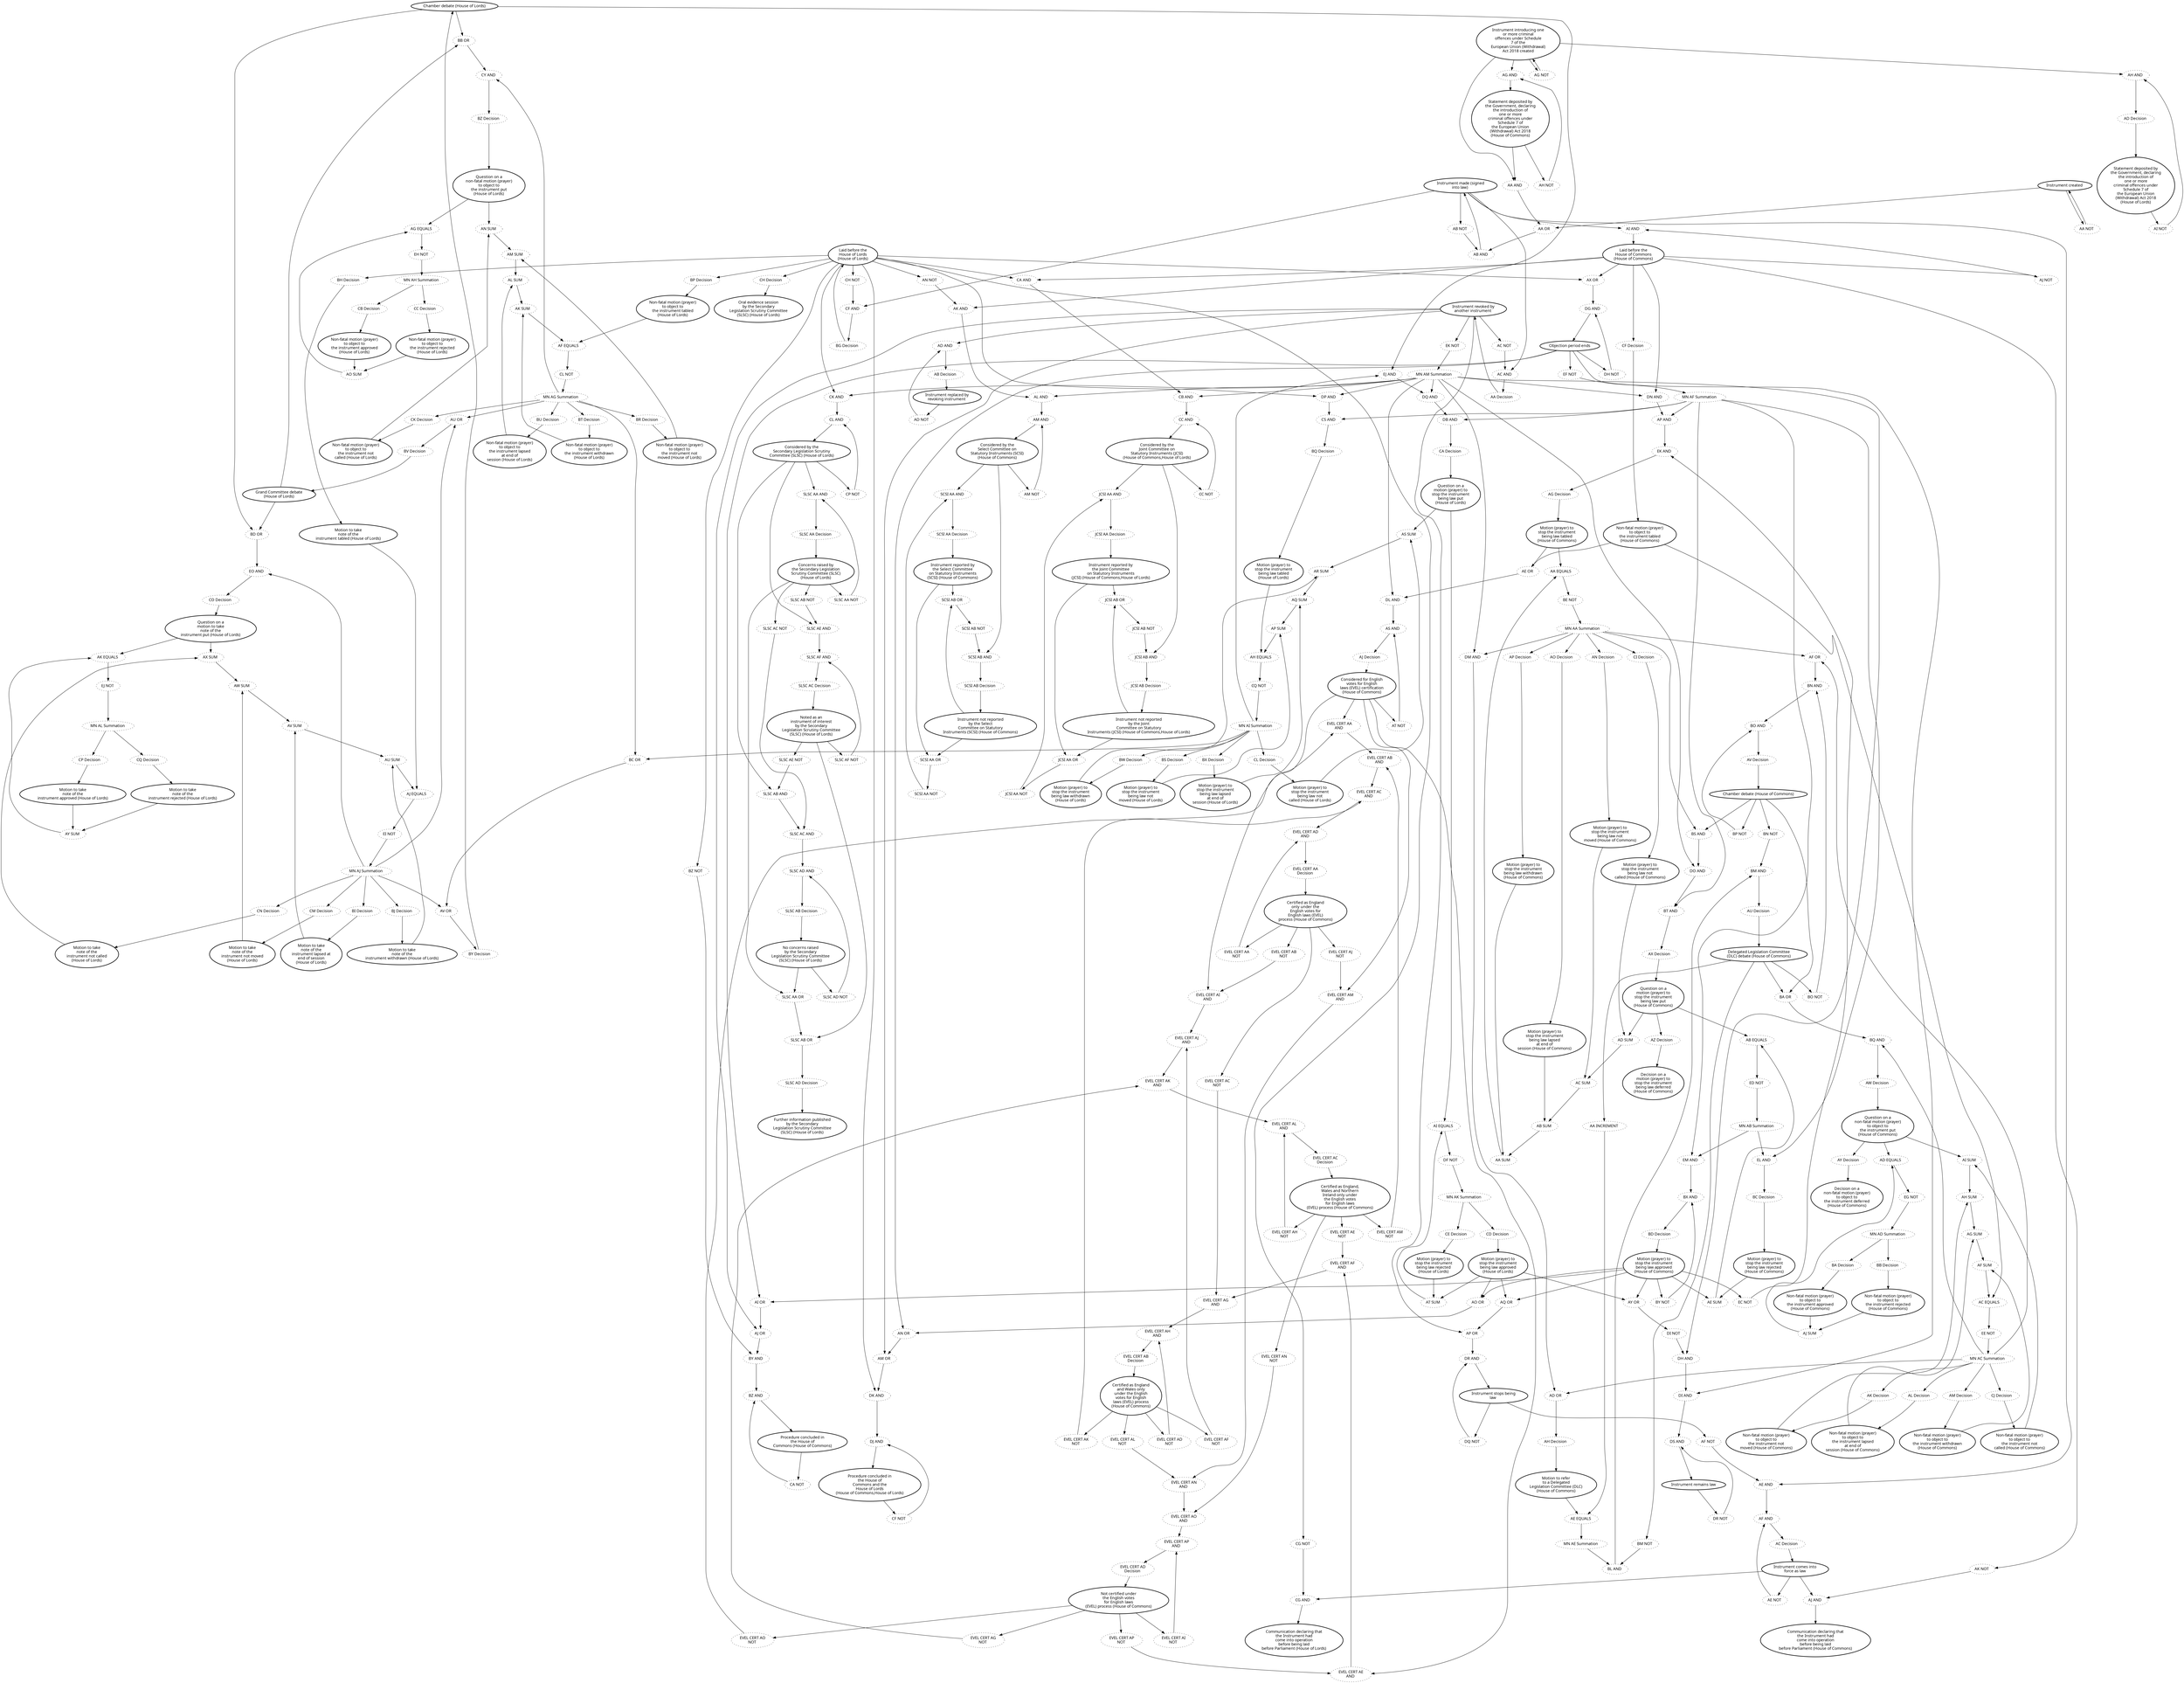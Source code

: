 digraph{graph[fontname="calibri"];node[fontname="calibri"];edge[fontname="calibri"];edge [style=solid, color=black];"2"->"590"[label=""];edge[style=solid, color=black];edge [style=solid, color=black];"2"->"677"[label=""];edge[style=solid, color=black];edge [style=solid, color=black];"2"->"679"[label=""];edge[style=solid, color=black];edge [style=solid, color=black];"4"->"427"[label=""];edge[style=solid, color=black];edge [style=solid, color=black];"4"->"366"[label=""];edge[style=solid, color=black];edge [style=solid, color=black];"4"->"311"[label=""];edge[style=solid, color=black];edge [style=solid, color=black];"4"->"308"[label=""];edge[style=solid, color=black];edge [style=solid, color=black];"4"->"314"[label=""];edge[style=solid, color=black];edge [style=solid, color=black];"4"->"544"[label=""];edge[style=solid, color=black];edge [style=solid, color=black];"4"->"569"[label=""];edge[style=solid, color=black];edge [style=solid, color=black];"5"->"1049"[label=""];edge[style=solid, color=black];edge [style=solid, color=black];"6"->"295"[label=""];edge[style=solid, color=black];edge [style=solid, color=black];"6"->"1044"[label=""];edge[style=solid, color=black];edge [style=solid, color=black];"7"->"1027"[label=""];edge[style=solid, color=black];edge [style=solid, color=black];"8"->"456"[label=""];edge[style=solid, color=black];edge [style=solid, color=black];"8"->"618"[label=""];edge[style=solid, color=black];edge [style=solid, color=black];"8"->"619"[label=""];edge[style=solid, color=black];edge [style=solid, color=black];"9"->"289"[label=""];edge[style=solid, color=black];edge [style=solid, color=black];"9"->"372"[label=""];edge[style=solid, color=black];edge [style=solid, color=black];"9"->"310"[label=""];edge[style=solid, color=black];edge [style=solid, color=black];"10"->"319"[label=""];edge[style=solid, color=black];edge [style=solid, color=black];"10"->"610"[label=""];edge[style=solid, color=black];edge [style=solid, color=black];"10"->"611"[label=""];edge[style=solid, color=black];edge [style=solid, color=black];"12"->"427"[label=""];edge[style=solid, color=black];edge [style=solid, color=black];"12"->"366"[label=""];edge[style=solid, color=black];edge [style=solid, color=black];"12"->"402"[label=""];edge[style=solid, color=black];edge [style=solid, color=black];"12"->"325"[label=""];edge[style=solid, color=black];edge [style=solid, color=black];"12"->"453"[label=""];edge[style=solid, color=black];edge [style=solid, color=black];"12"->"980"[label=""];edge[style=solid, color=black];edge [style=solid, color=black];"12"->"460"[label=""];edge[style=solid, color=black];edge [style=solid, color=black];"12"->"461"[label=""];edge[style=solid, color=black];edge [style=solid, color=black];"12"->"514"[label=""];edge[style=solid, color=black];edge [style=solid, color=black];"12"->"522"[label=""];edge[style=solid, color=black];edge [style=solid, color=black];"12"->"376"[label=""];edge[style=solid, color=black];edge [style=solid, color=black];"12"->"571"[label=""];edge[style=solid, color=black];edge [style=solid, color=black];"13"->"428"[label=""];edge[style=solid, color=black];edge [style=solid, color=black];"13"->"420"[label=""];edge[style=solid, color=black];edge [style=solid, color=black];"13"->"418"[label=""];edge[style=solid, color=black];edge [style=solid, color=black];"13"->"1032"[label=""];edge[style=solid, color=black];edge [style=solid, color=black];"14"->"285"[label=""];edge[style=solid, color=black];edge [style=solid, color=black];"14"->"542"[label=""];edge[style=solid, color=black];edge [style=solid, color=black];"15"->"283"[label=""];edge[style=solid, color=black];edge [style=solid, color=black];"15"->"371"[label=""];edge[style=solid, color=black];edge [style=solid, color=black];"15"->"307"[label=""];edge[style=solid, color=black];edge [style=solid, color=black];"15"->"288"[label=""];edge[style=solid, color=black];edge [style=solid, color=black];"15"->"539"[label=""];edge[style=solid, color=black];edge [style=solid, color=black];"16"->"1032"[label=""];edge[style=solid, color=black];edge [style=solid, color=black];"19"->"469"[label=""];edge[style=solid, color=black];edge [style=solid, color=black];"19"->"592"[label=""];edge[style=solid, color=black];edge [style=solid, color=black];"19"->"593"[label=""];edge[style=solid, color=black];edge [style=solid, color=black];"19"->"596"[label=""];edge[style=solid, color=black];edge [style=solid, color=black];"20"->"1027"[label=""];edge[style=solid, color=black];edge [style=solid, color=black];"21"->"590"[label=""];edge[style=solid, color=black];edge [style=solid, color=black];"21"->"679"[label=""];edge[style=solid, color=black];edge [style=solid, color=black];"22"->"506"[label=""];edge[style=solid, color=black];edge [style=solid, color=black];"22"->"1016"[label=""];edge[style=solid, color=black];edge [style=solid, color=black];"22"->"1045"[label=""];edge[style=solid, color=black];edge [style=solid, color=black];"23"->"443"[label=""];edge[style=solid, color=black];edge [style=solid, color=black];"23"->"441"[label=""];edge[style=solid, color=black];edge [style=solid, color=black];"23"->"588"[label=""];edge[style=solid, color=black];edge [style=solid, color=black];"23"->"358"[label=""];edge[style=solid, color=black];edge [style=solid, color=black];"24"->"1048"[label=""];edge[style=solid, color=black];edge [style=solid, color=black];"34"->"409"[label=""];edge[style=solid, color=black];edge [style=solid, color=black];"34"->"626"[label=""];edge[style=solid, color=black];edge [style=solid, color=black];"34"->"630"[label=""];edge[style=solid, color=black];edge [style=solid, color=black];"34"->"634"[label=""];edge[style=solid, color=black];edge [style=solid, color=black];"34"->"638"[label=""];edge[style=solid, color=black];edge [style=solid, color=black];"35"->"428"[label=""];edge[style=solid, color=black];edge [style=solid, color=black];"35"->"420"[label=""];edge[style=solid, color=black];edge [style=solid, color=black];"35"->"418"[label=""];edge[style=solid, color=black];edge [style=solid, color=black];"35"->"452"[label=""];edge[style=solid, color=black];edge [style=solid, color=black];"35"->"312"[label=""];edge[style=solid, color=black];edge [style=solid, color=black];"35"->"1087"[label=""];edge[style=solid, color=black];edge [style=solid, color=black];"35"->"1017"[label=""];edge[style=solid, color=black];edge [style=solid, color=black];"37"->"1017"[label=""];edge[style=solid, color=black];edge [style=solid, color=black];"38"->"440"[label=""];edge[style=solid, color=black];edge [style=solid, color=black];"38"->"442"[label=""];edge[style=solid, color=black];edge [style=solid, color=black];"38"->"588"[label=""];edge[style=solid, color=black];edge [style=solid, color=black];"38"->"1011"[label=""];edge[style=solid, color=black];edge [style=solid, color=black];"41"->"1023"[label=""];edge[style=solid, color=black];edge [style=solid, color=black];"44"->"292"[label=""];edge[style=solid, color=black];edge [style=solid, color=black];"44"->"557"[label=""];edge[style=solid, color=black];edge [style=solid, color=black];"47"->"1051"[label=""];edge[style=solid, color=black];edge [style=solid, color=black];"48"->"1026"[label=""];edge[style=solid, color=black];edge [style=solid, color=black];"48"->"1050"[label=""];edge[style=solid, color=black];edge [style=solid, color=black];"52"->"1031"[label=""];edge[style=solid, color=black];edge [style=solid, color=black];"52"->"1052"[label=""];edge[style=solid, color=black];edge [style=solid, color=black];"57"->"295"[label=""];edge[style=solid, color=black];edge [style=solid, color=black];"57"->"1046"[label=""];edge[style=solid, color=black];edge [style=solid, color=black];"64"->"486"[label=""];edge[style=solid, color=black];edge [style=solid, color=black];"64"->"400"[label=""];edge[style=solid, color=black];edge [style=solid, color=black];"64"->"312"[label=""];edge[style=solid, color=black];edge [style=solid, color=black];"64"->"417"[label=""];edge[style=solid, color=black];edge [style=solid, color=black];"64"->"1095"[label=""];edge[style=solid, color=black];edge [style=solid, color=black];"68"->"642"[label=""];edge[style=solid, color=black];edge [style=solid, color=black];"68"->"643"[label=""];edge[style=solid, color=black];edge [style=solid, color=black];"68"->"644"[label=""];edge[style=solid, color=black];edge [style=solid, color=black];"68"->"651"[label=""];edge[style=solid, color=black];edge [style=solid, color=black];"69"->"613"[label=""];edge[style=solid, color=black];edge [style=solid, color=black];"69"->"612"[label=""];edge[style=solid, color=black];edge [style=solid, color=black];"70"->"612"[label=""];edge[style=solid, color=black];edge [style=solid, color=black];"70"->"613"[label=""];edge[style=solid, color=black];edge [style=solid, color=black];"72"->"603"[label=""];edge[style=solid, color=black];edge [style=solid, color=black];"72"->"598"[label=""];edge[style=solid, color=black];edge [style=solid, color=black];"74"->"645"[label=""];edge[style=solid, color=black];edge [style=solid, color=black];"74"->"647"[label=""];edge[style=solid, color=black];edge [style=solid, color=black];"74"->"652"[label=""];edge[style=solid, color=black];edge [style=solid, color=black];"74"->"653"[label=""];edge[style=solid, color=black];edge [style=solid, color=black];"75"->"646"[label=""];edge[style=solid, color=black];edge [style=solid, color=black];"75"->"649"[label=""];edge[style=solid, color=black];edge [style=solid, color=black];"75"->"654"[label=""];edge[style=solid, color=black];edge [style=solid, color=black];"75"->"655"[label=""];edge[style=solid, color=black];edge [style=solid, color=black];"76"->"1013"[label=""];edge[style=solid, color=black];edge [style=solid, color=black];"77"->"505"[label=""];edge[style=solid, color=black];edge [style=solid, color=black];"77"->"1021"[label=""];edge[style=solid, color=black];edge [style=solid, color=black];"77"->"1047"[label=""];edge[style=solid, color=black];edge [style=solid, color=black];"79"->"620"[label=""];edge[style=solid, color=black];edge [style=solid, color=black];"79"->"621"[label=""];edge[style=solid, color=black];edge [style=solid, color=black];"82"->"1030"[label=""];edge[style=solid, color=black];edge [style=solid, color=black];"83"->"1018"[label=""];edge[style=solid, color=black];edge [style=solid, color=black];"84"->"600"[label=""];edge[style=solid, color=black];edge [style=solid, color=black];"84"->"601"[label=""];edge[style=solid, color=black];edge [style=solid, color=black];"84"->"602"[label=""];edge[style=solid, color=black];edge [style=solid, color=black];"84"->"598"[label=""];edge[style=solid, color=black];edge [style=solid, color=black];"86"->"558"[label=""];edge[style=solid, color=black];edge [style=solid, color=black];"90"->"1022"[label=""];edge[style=solid, color=black];edge [style=solid, color=black];"92"->"621"[label=""];edge[style=solid, color=black];edge [style=solid, color=black];"92"->"620"[label=""];edge[style=solid, color=black];edge [style=solid, color=black];"94"->"648"[label=""];edge[style=solid, color=black];edge [style=solid, color=black];"94"->"650"[label=""];edge[style=solid, color=black];edge [style=solid, color=black];"94"->"656"[label=""];edge[style=solid, color=black];edge [style=solid, color=black];"94"->"661"[label=""];edge[style=solid, color=black];edge [style=solid, color=black];"95"->"1022"[label=""];edge[style=solid, color=black];edge [style=solid, color=black];"110"->"454"[label=""];edge[style=solid, color=black];edge [style=solid, color=black];"111"->"459"[label=""];edge[style=solid, color=black];edge [style=solid, color=black];"143"->"604"[label=""];edge[style=solid, color=black];edge [style=solid, color=black];"143"->"605"[label=""];edge[style=solid, color=black];edge [style=solid, color=black];"143"->"599"[label=""];edge[style=solid, color=black];edge [style=solid, color=black];"183"->"1020"[label=""];edge[style=solid, color=black];edge [style=solid, color=black];"185"->"1025"[label=""];edge[style=solid, color=black];edge [style=solid, color=black];"186"->"1015"[label=""];edge[style=solid, color=black];edge [style=solid, color=black];"187"->"1028"[label=""];edge[style=solid, color=black];edge [style=solid, color=black];"194"->"1053"[label=""];edge[style=solid, color=black];edge [style=solid, color=black];"195"->"1033"[label=""];edge[style=solid, color=black];edge [style=solid, color=black];"204"->"1019"[label=""];edge[style=solid, color=black];edge [style=solid, color=black];"207"->"1034"[label=""];edge[style=solid, color=black];edge [style=solid, color=black];"208"->"1024"[label=""];edge[style=solid, color=black];edge [style=solid, color=black];"211"->"1014"[label=""];edge[style=solid, color=black];edge [style=solid, color=black];"212"->"1029"[label=""];edge[style=solid, color=black];edge [style=solid, color=black];"230"->"282"[label=""];edge[style=solid, color=black];edge [style=solid, color=black];"230"->"287"[label=""];edge[style=solid, color=black];edge [style=solid, color=black];"230"->"313"[label=""];edge[style=solid, color=black];edge [style=solid, color=black];"230"->"419"[label=""];edge[style=solid, color=black];edge [style=solid, color=black];"230"->"322"[label=""];edge[style=solid, color=black];edge [style=solid, color=black];"230"->"1169"[label=""];edge[style=solid, color=black];edge [style=solid, color=black];"231"->"284"[label=""];edge[style=solid, color=black];edge [style=solid, color=black];"233"->"297"[label=""];edge[style=solid, color=black];edge [style=solid, color=black];"233"->"300"[label=""];edge[style=solid, color=black];edge [style=solid, color=black];"233"->"305"[label=""];edge[style=solid, color=black];edge [style=solid, color=black];"233"->"538"[label=""];edge[style=solid, color=black];edge [style=solid, color=black];"234"->"301"[label=""];edge[style=solid, color=black];edge [style=solid, color=black];"234"->"538"[label=""];edge[style=solid, color=black];edge [style=solid, color=black];"235"->"306"[label=""];edge[style=solid, color=black];edge [style=solid, color=black];"281"->"230"[label=""];edge[style=solid, color=black];edge [style=solid, color=black];"282"->"283"[label=""];edge[style=solid, color=black];edge [style=solid, color=black];"283"->"281"[label=""];edge[style=solid, color=black];edge [style=solid, color=black];"284"->"287"[label=""];edge[style=solid, color=black];edge [style=solid, color=black];"285"->"540"[label=""];edge[style=solid, color=black];edge [style=solid, color=black];"287"->"293"[label=""];edge[style=solid, color=black];edge [style=solid, color=black];"288"->"296"[label=""];edge[style=solid, color=black];edge [style=solid, color=black];"289"->"296"[label=""];edge[style=solid, color=black];edge [style=solid, color=black];"291"->"324"[label=""];edge[style=solid, color=black];edge [style=solid, color=black];"292"->"288"[label=""];edge[style=solid, color=black];edge [style=solid, color=black];"293"->"231"[label=""];edge[style=solid, color=black];edge [style=solid, color=black];"294"->"9"[label=""];edge[style=solid, color=black];edge [style=solid, color=black];"295"->"543"[label=""];edge[style=solid, color=black];edge [style=solid, color=black];"296"->"294"[label=""];edge[style=solid, color=black];edge [style=solid, color=black];"297"->"233"[label=""];edge[style=solid, color=black];edge [style=solid, color=black];"298"->"235"[label=""];edge[style=solid, color=black];edge [style=solid, color=black];"299"->"1085"[label=""];edge[style=solid, color=black];edge [style=solid, color=black];"300"->"234"[label=""];edge[style=solid, color=black];edge [style=solid, color=black];"301"->"300"[label=""];edge[style=solid, color=black];edge [style=solid, color=black];"302"->"353"[label=""];edge[style=solid, color=black];edge [style=solid, color=black];"305"->"298"[label=""];edge[style=solid, color=black];edge [style=solid, color=black];"306"->"305"[label=""];edge[style=solid, color=black];edge [style=solid, color=black];"307"->"4"[label=""];edge[style=solid, color=black];edge [style=solid, color=black];"308"->"307"[label=""];edge[style=solid, color=black];edge [style=solid, color=black];"310"->"200"[label=""];edge[style=solid, color=black];edge [style=solid, color=black];"311"->"310"[label=""];edge[style=solid, color=black];edge [style=solid, color=black];"312"->"313"[label=""];edge[style=solid, color=black];edge [style=solid, color=black];"313"->"364"[label=""];edge[style=solid, color=black];edge [style=solid, color=black];"314"->"315"[label=""];edge[style=solid, color=black];edge [style=solid, color=black];"315"->"323"[label=""];edge[style=solid, color=black];edge [style=solid, color=black];"319"->"323"[label=""];edge[style=solid, color=black];edge [style=solid, color=black];"321"->"6"[label=""];edge[style=solid, color=black];edge [style=solid, color=black];"322"->"402"[label=""];edge[style=solid, color=black];edge [style=solid, color=black];"323"->"10"[label=""];edge[style=solid, color=black];edge [style=solid, color=black];"324"->"24"[label=""];edge[style=solid, color=black];edge [style=solid, color=black];"325"->"314"[label=""];edge[style=solid, color=black];edge [style=solid, color=black];"331"->"490"[label=""];edge[style=solid, color=black];edge [style=solid, color=black];"351"->"352"[label=""];edge[style=solid, color=black];edge [style=solid, color=black];"352"->"501"[label=""];edge[style=solid, color=black];edge [style=solid, color=black];"353"->"354"[label=""];edge[style=solid, color=black];edge [style=solid, color=black];"354"->"502"[label=""];edge[style=solid, color=black];edge [style=solid, color=black];"356"->"503"[label=""];edge[style=solid, color=black];edge [style=solid, color=black];"358"->"570"[label=""];edge[style=solid, color=black];edge [style=solid, color=black];"359"->"504"[label=""];edge[style=solid, color=black];edge [style=solid, color=black];"363"->"510"[label=""];edge[style=solid, color=black];edge [style=solid, color=black];"364"->"365"[label=""];edge[style=solid, color=black];edge [style=solid, color=black];"365"->"110"[label=""];edge[style=solid, color=black];edge [style=solid, color=black];"366"->"367"[label=""];edge[style=solid, color=black];edge [style=solid, color=black];"367"->"368"[label=""];edge[style=solid, color=black];edge [style=solid, color=black];"368"->"8"[label=""];edge[style=solid, color=black];edge [style=solid, color=black];"371"->"513"[label=""];edge[style=solid, color=black];edge [style=solid, color=black];"372"->"201"[label=""];edge[style=solid, color=black];edge [style=solid, color=black];"376"->"377"[label=""];edge[style=solid, color=black];edge [style=solid, color=black];"377"->"19"[label=""];edge[style=solid, color=black];edge [style=solid, color=black];"384"->"523"[label=""];edge[style=solid, color=black];edge [style=solid, color=black];"390"->"532"[label=""];edge[style=solid, color=black];edge [style=solid, color=black];"393"->"533"[label=""];edge[style=solid, color=black];edge [style=solid, color=black];"398"->"64"[label=""];edge[style=solid, color=black];edge [style=solid, color=black];"399"->"400"[label=""];edge[style=solid, color=black];edge [style=solid, color=black];"400"->"574"[label=""];edge[style=solid, color=black];edge [style=solid, color=black];"401"->"111"[label=""];edge[style=solid, color=black];edge [style=solid, color=black];"402"->"401"[label=""];edge[style=solid, color=black];edge [style=solid, color=black];"409"->"331"[label=""];edge[style=solid, color=black];edge [style=solid, color=black];"417"->"322"[label=""];edge[style=solid, color=black];edge [style=solid, color=black];"418"->"417"[label=""];edge[style=solid, color=black];edge [style=solid, color=black];"419"->"573"[label=""];edge[style=solid, color=black];edge [style=solid, color=black];"420"->"419"[label=""];edge[style=solid, color=black];edge [style=solid, color=black];"424"->"528"[label=""];edge[style=solid, color=black];edge [style=solid, color=black];"425"->"531"[label=""];edge[style=solid, color=black];edge [style=solid, color=black];"427"->"398"[label=""];edge[style=solid, color=black];edge [style=solid, color=black];"428"->"487"[label=""];edge[style=solid, color=black];edge [style=solid, color=black];"432"->"1090"[label=""];edge[style=solid, color=black];edge [style=solid, color=black];"440"->"351"[label=""];edge[style=solid, color=black];edge [style=solid, color=black];"441"->"352"[label=""];edge[style=solid, color=black];edge [style=solid, color=black];"442"->"353"[label=""];edge[style=solid, color=black];edge [style=solid, color=black];"443"->"354"[label=""];edge[style=solid, color=black];edge [style=solid, color=black];"452"->"363"[label=""];edge[style=solid, color=black];edge [style=solid, color=black];"453"->"364"[label=""];edge[style=solid, color=black];edge [style=solid, color=black];"454"->"365"[label=""];edge[style=solid, color=black];edge [style=solid, color=black];"456"->"368"[label=""];edge[style=solid, color=black];edge [style=solid, color=black];"459"->"401"[label=""];edge[style=solid, color=black];edge [style=solid, color=black];"460"->"372"[label=""];edge[style=solid, color=black];edge [style=solid, color=black];"461"->"371"[label=""];edge[style=solid, color=black];edge [style=solid, color=black];"465"->"1103"[label=""];edge[style=solid, color=black];edge [style=solid, color=black];"469"->"377"[label=""];edge[style=solid, color=black];edge [style=solid, color=black];"470"->"1107"[label=""];edge[style=solid, color=black];edge [style=solid, color=black];"484"->"1110"[label=""];edge[style=solid, color=black];edge [style=solid, color=black];"486"->"398"[label=""];edge[style=solid, color=black];edge [style=solid, color=black];"487"->"399"[label=""];edge[style=solid, color=black];edge [style=dotted, color=black];"490"->"34"[label=""];edge[style=solid, color=black];edge [style=solid, color=black];"491"->"183"[label=""];edge[style=solid, color=black];edge [style=solid, color=black];"492"->"204"[label=""];edge[style=solid, color=black];edge [style=solid, color=black];"493"->"83"[label=""];edge[style=solid, color=black];edge [style=solid, color=black];"494"->"186"[label=""];edge[style=solid, color=black];edge [style=solid, color=black];"495"->"211"[label=""];edge[style=solid, color=black];edge [style=solid, color=black];"496"->"76"[label=""];edge[style=solid, color=black];edge [style=solid, color=black];"501"->"38"[label=""];edge[style=solid, color=black];edge [style=solid, color=black];"502"->"23"[label=""];edge[style=solid, color=black];edge [style=solid, color=black];"503"->"77"[label=""];edge[style=solid, color=black];edge [style=solid, color=black];"504"->"22"[label=""];edge[style=solid, color=black];edge [style=solid, color=black];"505"->"209"[label=""];edge[style=solid, color=black];edge [style=solid, color=black];"506"->"166"[label=""];edge[style=solid, color=black];edge [style=solid, color=black];"507"->"90"[label=""];edge[style=solid, color=black];edge [style=solid, color=black];"508"->"95"[label=""];edge[style=solid, color=black];edge [style=solid, color=black];"509"->"37"[label=""];edge[style=solid, color=black];edge [style=solid, color=black];"510"->"35"[label=""];edge[style=solid, color=black];edge [style=solid, color=black];"513"->"12"[label=""];edge[style=solid, color=black];edge [style=solid, color=black];"514"->"194"[label=""];edge[style=solid, color=black];edge [style=solid, color=black];"515"->"207"[label=""];edge[style=solid, color=black];edge [style=solid, color=black];"516"->"195"[label=""];edge[style=solid, color=black];edge [style=solid, color=black];"522"->"5"[label=""];edge[style=solid, color=black];edge [style=solid, color=black];"523"->"47"[label=""];edge[style=solid, color=black];edge [style=solid, color=black];"524"->"185"[label=""];edge[style=solid, color=black];edge [style=solid, color=black];"525"->"187"[label=""];edge[style=solid, color=black];edge [style=solid, color=black];"526"->"41"[label=""];edge[style=solid, color=black];edge [style=solid, color=black];"527"->"208"[label=""];edge[style=solid, color=black];edge [style=solid, color=black];"528"->"21"[label=""];edge[style=solid, color=black];edge [style=solid, color=black];"529"->"82"[label=""];edge[style=solid, color=black];edge [style=solid, color=black];"530"->"212"[label=""];edge[style=solid, color=black];edge [style=solid, color=black];"531"->"2"[label=""];edge[style=solid, color=black];edge [style=solid, color=black];"532"->"48"[label=""];edge[style=solid, color=black];edge [style=solid, color=black];"533"->"52"[label=""];edge[style=solid, color=black];edge [style=solid, color=black];"534"->"20"[label=""];edge[style=solid, color=black];edge [style=solid, color=black];"535"->"7"[label=""];edge[style=solid, color=black];edge [style=solid, color=black];"536"->"13"[label=""];edge[style=solid, color=black];edge [style=solid, color=black];"537"->"16"[label=""];edge[style=solid, color=black];edge [style=solid, color=black];"538"->"285"[label=""];edge[style=solid, color=black];edge [style=solid, color=black];"539"->"540"[label=""];edge[style=solid, color=black];edge [style=solid, color=black];"540"->"15"[label=""];edge[style=solid, color=black];edge [style=solid, color=black];"542"->"14"[label=""];edge[style=solid, color=black];edge [style=solid, color=black];"543"->"331"[label=""];edge[style=solid, color=black];edge [style=solid, color=black];"544"->"57"[label=""];edge[style=solid, color=black];edge [style=solid, color=black];"557"->"573"[label=""];edge[style=solid, color=black];edge [style=solid, color=black];"558"->"574"[label=""];edge[style=solid, color=black];edge [style=solid, color=black];"568"->"291"[label=""];edge[style=solid, color=black];edge [style=solid, color=black];"569"->"299"[label=""];edge[style=solid, color=black];edge [style=solid, color=black];"570"->"359"[label=""];edge[style=solid, color=black];edge [style=solid, color=black];"571"->"384"[label=""];edge[style=solid, color=black];edge [style=solid, color=black];"572"->"393"[label=""];edge[style=solid, color=black];edge [style=solid, color=black];"573"->"44"[label=""];edge[style=solid, color=black];edge [style=solid, color=black];"574"->"86"[label=""];edge[style=solid, color=black];edge [style=solid, color=black];"588"->"356"[label=""];edge[style=solid, color=black];edge [style=solid, color=black];"590"->"390"[label=""];edge[style=solid, color=black];edge [style=solid, color=black];"592"->"606"[label=""];edge[style=solid, color=black];edge [style=solid, color=black];"593"->"594"[label=""];edge[style=solid, color=black];edge [style=solid, color=black];"594"->"595"[label=""];edge[style=solid, color=black];edge [style=solid, color=black];"595"->"607"[label=""];edge[style=solid, color=black];edge [style=solid, color=black];"596"->"597"[label=""];edge[style=solid, color=black];edge [style=solid, color=black];"597"->"608"[label=""];edge[style=solid, color=black];edge [style=solid, color=black];"598"->"599"[label=""];edge[style=solid, color=black];edge [style=solid, color=black];"599"->"609"[label=""];edge[style=solid, color=black];edge [style=solid, color=black];"600"->"592"[label=""];edge[style=solid, color=black];edge [style=solid, color=black];"601"->"596"[label=""];edge[style=solid, color=black];edge [style=solid, color=black];"602"->"594"[label=""];edge[style=solid, color=black];edge [style=solid, color=black];"603"->"595"[label=""];edge[style=solid, color=black];edge [style=solid, color=black];"604"->"593"[label=""];edge[style=solid, color=black];edge [style=solid, color=black];"605"->"597"[label=""];edge[style=solid, color=black];edge [style=solid, color=black];"606"->"84"[label=""];edge[style=solid, color=black];edge [style=solid, color=black];"607"->"72"[label=""];edge[style=solid, color=black];edge [style=solid, color=black];"608"->"143"[label=""];edge[style=solid, color=black];edge [style=solid, color=black];"609"->"224"[label=""];edge[style=solid, color=black];edge [style=solid, color=black];"610"->"616"[label=""];edge[style=solid, color=black];edge [style=solid, color=black];"611"->"617"[label=""];edge[style=solid, color=black];edge [style=solid, color=black];"612"->"614"[label=""];edge[style=solid, color=black];edge [style=solid, color=black];"613"->"615"[label=""];edge[style=solid, color=black];edge [style=solid, color=black];"614"->"610"[label=""];edge[style=solid, color=black];edge [style=solid, color=black];"615"->"611"[label=""];edge[style=solid, color=black];edge [style=solid, color=black];"616"->"69"[label=""];edge[style=solid, color=black];edge [style=solid, color=black];"617"->"70"[label=""];edge[style=solid, color=black];edge [style=solid, color=black];"618"->"624"[label=""];edge[style=solid, color=black];edge [style=solid, color=black];"619"->"625"[label=""];edge[style=solid, color=black];edge [style=solid, color=black];"620"->"622"[label=""];edge[style=solid, color=black];edge [style=solid, color=black];"621"->"623"[label=""];edge[style=solid, color=black];edge [style=solid, color=black];"622"->"618"[label=""];edge[style=solid, color=black];edge [style=solid, color=black];"623"->"619"[label=""];edge[style=solid, color=black];edge [style=solid, color=black];"624"->"92"[label=""];edge[style=solid, color=black];edge [style=solid, color=black];"625"->"79"[label=""];edge[style=solid, color=black];edge [style=solid, color=black];"626"->"627"[label=""];edge[style=solid, color=black];edge [style=solid, color=black];"627"->"628"[label=""];edge[style=solid, color=black];edge [style=solid, color=black];"628"->"629"[label=""];edge[style=solid, color=black];edge [style=solid, color=black];"629"->"657"[label=""];edge[style=solid, color=black];edge [style=solid, color=black];"630"->"631"[label=""];edge[style=solid, color=black];edge [style=solid, color=black];"631"->"632"[label=""];edge[style=solid, color=black];edge [style=solid, color=black];"632"->"633"[label=""];edge[style=solid, color=black];edge [style=solid, color=black];"633"->"658"[label=""];edge[style=solid, color=black];edge [style=solid, color=black];"634"->"635"[label=""];edge[style=solid, color=black];edge [style=solid, color=black];"635"->"636"[label=""];edge[style=solid, color=black];edge [style=solid, color=black];"636"->"637"[label=""];edge[style=solid, color=black];edge [style=solid, color=black];"637"->"659"[label=""];edge[style=solid, color=black];edge [style=solid, color=black];"638"->"639"[label=""];edge[style=solid, color=black];edge [style=solid, color=black];"639"->"640"[label=""];edge[style=solid, color=black];edge [style=solid, color=black];"640"->"641"[label=""];edge[style=solid, color=black];edge [style=solid, color=black];"641"->"660"[label=""];edge[style=solid, color=black];edge [style=solid, color=black];"642"->"629"[label=""];edge[style=solid, color=black];edge [style=solid, color=black];"643"->"634"[label=""];edge[style=solid, color=black];edge [style=solid, color=black];"644"->"632"[label=""];edge[style=solid, color=black];edge [style=solid, color=black];"645"->"633"[label=""];edge[style=solid, color=black];edge [style=solid, color=black];"646"->"631"[label=""];edge[style=solid, color=black];edge [style=solid, color=black];"647"->"635"[label=""];edge[style=solid, color=black];edge [style=solid, color=black];"648"->"636"[label=""];edge[style=solid, color=black];edge [style=solid, color=black];"649"->"637"[label=""];edge[style=solid, color=black];edge [style=solid, color=black];"650"->"641"[label=""];edge[style=solid, color=black];edge [style=solid, color=black];"651"->"638"[label=""];edge[style=solid, color=black];edge [style=solid, color=black];"652"->"628"[label=""];edge[style=solid, color=black];edge [style=solid, color=black];"653"->"639"[label=""];edge[style=solid, color=black];edge [style=solid, color=black];"654"->"627"[label=""];edge[style=solid, color=black];edge [style=solid, color=black];"655"->"640"[label=""];edge[style=solid, color=black];edge [style=solid, color=black];"656"->"626"[label=""];edge[style=solid, color=black];edge [style=solid, color=black];"657"->"68"[label=""];edge[style=solid, color=black];edge [style=solid, color=black];"658"->"74"[label=""];edge[style=solid, color=black];edge [style=solid, color=black];"659"->"75"[label=""];edge[style=solid, color=black];edge [style=solid, color=black];"660"->"94"[label=""];edge[style=solid, color=black];edge [style=solid, color=black];"661"->"630"[label=""];edge[style=solid, color=black];edge [style=solid, color=black];"677"->"572"[label=""];edge[style=solid, color=black];edge [style=solid, color=black];"678"->"425"[label=""];edge[style=solid, color=black];edge [style=solid, color=black];"679"->"1114"[label=""];edge[style=solid, color=black];edge [style=solid, color=black];"980"->"979"[label=""];edge[style=solid, color=black];edge [style=solid, color=black];"1011"->"1048"[label=""];edge[style=solid, color=black];edge [style=solid, color=black];"1013"->"1044"[label=""];edge[style=solid, color=black];edge [style=solid, color=black];"1014"->"1013"[label=""];edge[style=solid, color=black];edge [style=solid, color=black];"1015"->"1014"[label=""];edge[style=solid, color=black];edge [style=solid, color=black];"1016"->"1015"[label=""];edge[style=solid, color=black];edge [style=solid, color=black];"1017"->"1045"[label=""];edge[style=solid, color=black];edge [style=solid, color=black];"1018"->"1046"[label=""];edge[style=solid, color=black];edge [style=solid, color=black];"1019"->"1018"[label=""];edge[style=solid, color=black];edge [style=solid, color=black];"1020"->"1019"[label=""];edge[style=solid, color=black];edge [style=solid, color=black];"1021"->"1020"[label=""];edge[style=solid, color=black];edge [style=solid, color=black];"1022"->"1047"[label=""];edge[style=solid, color=black];edge [style=solid, color=black];"1023"->"1049"[label=""];edge[style=solid, color=black];edge [style=solid, color=black];"1024"->"1023"[label=""];edge[style=solid, color=black];edge [style=solid, color=black];"1025"->"1024"[label=""];edge[style=solid, color=black];edge [style=solid, color=black];"1026"->"1025"[label=""];edge[style=solid, color=black];edge [style=solid, color=black];"1027"->"1050"[label=""];edge[style=solid, color=black];edge [style=solid, color=black];"1028"->"1051"[label=""];edge[style=solid, color=black];edge [style=solid, color=black];"1029"->"1028"[label=""];edge[style=solid, color=black];edge [style=solid, color=black];"1030"->"1029"[label=""];edge[style=solid, color=black];edge [style=solid, color=black];"1031"->"1030"[label=""];edge[style=solid, color=black];edge [style=solid, color=black];"1032"->"1052"[label=""];edge[style=solid, color=black];edge [style=solid, color=black];"1033"->"1053"[label=""];edge[style=solid, color=black];edge [style=solid, color=black];"1034"->"1033"[label=""];edge[style=solid, color=black];edge [style=solid, color=black];"1035"->"1034"[label=""];edge[style=solid, color=black];edge [style=solid, color=black];"1036"->"1035"[label=""];edge[style=solid, color=black];edge [style=solid, color=black];"1037"->"1054"[label=""];edge[style=solid, color=black];edge [style=solid, color=black];"1044"->"432"[label=""];edge[style=solid, color=black];edge [style=solid, color=black];"1045"->"1088"[label=""];edge[style=solid, color=black];edge [style=solid, color=black];"1046"->"1092"[label=""];edge[style=solid, color=black];edge [style=solid, color=black];"1047"->"1098"[label=""];edge[style=solid, color=black];edge [style=solid, color=black];"1048"->"1101"[label=""];edge[style=solid, color=black];edge [style=solid, color=black];"1049"->"465"[label=""];edge[style=solid, color=black];edge [style=solid, color=black];"1050"->"1106"[label=""];edge[style=solid, color=black];edge [style=solid, color=black];"1051"->"470"[label=""];edge[style=solid, color=black];edge [style=solid, color=black];"1052"->"484"[label=""];edge[style=solid, color=black];edge [style=solid, color=black];"1053"->"1111"[label=""];edge[style=solid, color=black];edge [style=solid, color=black];"1054"->"1117"[label=""];edge[style=solid, color=black];edge [style=solid, color=black];"1074"->"1094"[label=""];edge[style=solid, color=black];edge [style=solid, color=black];"1075"->"1104"[label=""];edge[style=solid, color=black];edge [style=solid, color=black];"1077"->"1089"[label=""];edge[style=solid, color=black];edge [style=solid, color=black];"1078"->"1108"[label=""];edge[style=solid, color=black];edge [style=solid, color=black];"1079"->"1112"[label=""];edge[style=solid, color=black];edge [style=solid, color=black];"1080"->"1113"[label=""];edge[style=solid, color=black];edge [style=solid, color=black];"1081"->"1115"[label=""];edge[style=solid, color=black];edge [style=solid, color=black];"1082"->"1118"[label=""];edge[style=solid, color=black];edge [style=solid, color=black];"1083"->"1119"[label=""];edge[style=solid, color=black];edge [style=solid, color=black];"1085"->"321"[label=""];edge[style=solid, color=black];edge [style=solid, color=black];"1087"->"1085"[label=""];edge[style=solid, color=black];edge [style=solid, color=black];"1088"->"1091"[label=""];edge[style=solid, color=black];edge [style=solid, color=black];"1089"->"1016"[label=""];edge[style=solid, color=black];edge [style=solid, color=black];"1090"->"568"[label=""];edge[style=solid, color=black];edge [style=solid, color=black];"1090"->"302"[label=""];edge[style=solid, color=black];edge [style=solid, color=black];"1090"->"496"[label=""];edge[style=solid, color=black];edge [style=solid, color=black];"1090"->"495"[label=""];edge[style=solid, color=black];edge [style=solid, color=black];"1090"->"494"[label=""];edge[style=solid, color=black];edge [style=solid, color=black];"1090"->"1077"[label=""];edge[style=solid, color=black];edge [style=solid, color=black];"1090"->"358"[label=""];edge[style=solid, color=black];edge [style=solid, color=black];"1091"->"1096"[label=""];edge[style=solid, color=black];edge [style=solid, color=black];"1091"->"1097"[label=""];edge[style=solid, color=black];edge [style=solid, color=black];"1092"->"1093"[label=""];edge[style=solid, color=black];edge [style=solid, color=black];"1093"->"291"[label=""];edge[style=solid, color=black];edge [style=solid, color=black];"1093"->"302"[label=""];edge[style=solid, color=black];edge [style=solid, color=black];"1093"->"356"[label=""];edge[style=solid, color=black];edge [style=solid, color=black];"1093"->"493"[label=""];edge[style=solid, color=black];edge [style=solid, color=black];"1093"->"492"[label=""];edge[style=solid, color=black];edge [style=solid, color=black];"1093"->"491"[label=""];edge[style=solid, color=black];edge [style=solid, color=black];"1093"->"1074"[label=""];edge[style=solid, color=black];edge [style=solid, color=black];"1094"->"1021"[label=""];edge[style=solid, color=black];edge [style=solid, color=black];"1095"->"1102"[label=""];edge[style=solid, color=black];edge [style=solid, color=black];"1096"->"509"[label=""];edge[style=solid, color=black];edge [style=solid, color=black];"1097"->"363"[label=""];edge[style=solid, color=black];edge [style=solid, color=black];"1098"->"1099"[label=""];edge[style=solid, color=black];edge [style=solid, color=black];"1099"->"507"[label=""];edge[style=solid, color=black];edge [style=solid, color=black];"1099"->"508"[label=""];edge[style=solid, color=black];edge [style=solid, color=black];"1101"->"351"[label=""];edge[style=solid, color=black];edge [style=solid, color=black];"1102"->"384"[label=""];edge[style=solid, color=black];edge [style=solid, color=black];"1102"->"299"[label=""];edge[style=solid, color=black];edge [style=solid, color=black];"1102"->"359"[label=""];edge[style=solid, color=black];edge [style=solid, color=black];"1102"->"1097"[label=""];edge[style=solid, color=black];edge [style=solid, color=black];"1102"->"1096"[label=""];edge[style=solid, color=black];edge [style=solid, color=black];"1102"->"393"[label=""];edge[style=solid, color=black];edge [style=solid, color=black];"1103"->"390"[label=""];edge[style=solid, color=black];edge [style=solid, color=black];"1103"->"526"[label=""];edge[style=solid, color=black];edge [style=solid, color=black];"1103"->"527"[label=""];edge[style=solid, color=black];edge [style=solid, color=black];"1103"->"524"[label=""];edge[style=solid, color=black];edge [style=solid, color=black];"1103"->"1075"[label=""];edge[style=solid, color=black];edge [style=solid, color=black];"1103"->"424"[label=""];edge[style=solid, color=black];edge [style=solid, color=black];"1103"->"678"[label=""];edge[style=solid, color=black];edge [style=solid, color=black];"1104"->"1026"[label=""];edge[style=solid, color=black];edge [style=solid, color=black];"1105"->"534"[label=""];edge[style=solid, color=black];edge [style=solid, color=black];"1105"->"535"[label=""];edge[style=solid, color=black];edge [style=solid, color=black];"1106"->"1105"[label=""];edge[style=solid, color=black];edge [style=solid, color=black];"1107"->"525"[label=""];edge[style=solid, color=black];edge [style=solid, color=black];"1107"->"530"[label=""];edge[style=solid, color=black];edge [style=solid, color=black];"1107"->"529"[label=""];edge[style=solid, color=black];edge [style=solid, color=black];"1107"->"1078"[label=""];edge[style=solid, color=black];edge [style=solid, color=black];"1107"->"677"[label=""];edge[style=solid, color=black];edge [style=solid, color=black];"1107"->"678"[label=""];edge[style=solid, color=black];edge [style=solid, color=black];"1108"->"1031"[label=""];edge[style=solid, color=black];edge [style=solid, color=black];"1109"->"424"[label=""];edge[style=solid, color=black];edge [style=solid, color=black];"1109"->"425"[label=""];edge[style=solid, color=black];edge [style=solid, color=black];"1109"->"516"[label=""];edge[style=solid, color=black];edge [style=solid, color=black];"1109"->"515"[label=""];edge[style=solid, color=black];edge [style=solid, color=black];"1109"->"1079"[label=""];edge[style=solid, color=black];edge [style=solid, color=black];"1109"->"1080"[label=""];edge[style=solid, color=black];edge [style=solid, color=black];"1109"->"1114"[label=""];edge[style=solid, color=black];edge [style=solid, color=black];"1110"->"536"[label=""];edge[style=solid, color=black];edge [style=solid, color=black];"1110"->"537"[label=""];edge[style=solid, color=black];edge [style=solid, color=black];"1111"->"1109"[label=""];edge[style=solid, color=black];edge [style=solid, color=black];"1112"->"1035"[label=""];edge[style=solid, color=black];edge [style=solid, color=black];"1113"->"1036"[label=""];edge[style=solid, color=black];edge [style=solid, color=black];"1114"->"1081"[label=""];edge[style=solid, color=black];edge [style=solid, color=black];"1115"->"1036"[label=""];edge[style=solid, color=black];edge [style=solid, color=black];"1115"->"1054"[label=""];edge[style=solid, color=black];edge [style=solid, color=black];"1116"->"1082"[label=""];edge[style=solid, color=black];edge [style=solid, color=black];"1116"->"1083"[label=""];edge[style=solid, color=black];edge [style=solid, color=black];"1117"->"1116"[label=""];edge[style=solid, color=black];edge [style=solid, color=black];"1118"->"1037"[label=""];edge[style=solid, color=black];edge [style=solid, color=black];"1119"->"1037"[label=""];edge[style=solid, color=black];edge [style=solid, color=black];"1168"->"315"[label=""];edge[style=solid, color=black];edge [style=solid, color=black];"1168"->"367"[label=""];edge[style=solid, color=black];edge [style=solid, color=black];"1168"->"376"[label=""];edge[style=solid, color=black];edge [style=solid, color=black];"1168"->"399"[label=""];edge[style=solid, color=black];edge [style=solid, color=black];"1168"->"543"[label=""];edge[style=solid, color=black];edge [style=solid, color=black];"1168"->"568"[label=""];edge[style=solid, color=black];edge [style=solid, color=black];"1168"->"569"[label=""];edge[style=solid, color=black];edge [style=solid, color=black];"1168"->"570"[label=""];edge[style=solid, color=black];edge [style=solid, color=black];"1168"->"571"[label=""];edge[style=solid, color=black];edge [style=solid, color=black];"1168"->"572"[label=""];edge[style=solid, color=black];edge [style=solid, color=black];"1169"->"1168"[label=""];edge[style=solid, color=black];"2" [label="Chamber debate (House of Lords)", style=bold];"4" [label="Laid before the\nHouse of Commons\n(House of Commons)", style=bold];"5" [label="Non-fatal motion (prayer)\nto object to\nthe instrument tabled\n(House of Lords)", style=bold];"6" [label="Motion (prayer) to\nstop the instrument\nbeing law tabled\n(House of Commons)", style=bold];"7" [label="Non-fatal motion (prayer)\nto object to\nthe instrument rejected\n(House of Lords)", style=bold];"8" [label="Considered by the\nJoint Committee on\nStatutory Instruments (JCSI)\n(House of Commons,House of Lords)", style=bold];"9" [label="Instrument comes into\nforce as law\n", style=bold];"10" [label="Considered by the\nSelect Committee on\nStatutory Instruments (SCSI)\n(House of Commons)", style=bold];"12" [label="Laid before the\nHouse of Lords\n(House of Lords)", style=bold];"13" [label="Motion (prayer) to\nstop the instrument\nbeing law approved\n(House of Lords)", style=bold];"14" [label="Instrument created ", style=bold];"15" [label="Instrument made (signed\ninto law) ", style=bold];"16" [label="Motion (prayer) to\nstop the instrument\nbeing law rejected\n(House of Lords)", style=bold];"19" [label="Considered by the\nSecondary Legislation Scrutiny\nCommittee (SLSC) (House of Lords)", style=bold];"20" [label="Non-fatal motion (prayer)\nto object to\nthe instrument approved\n(House of Lords)", style=bold];"21" [label="Grand Committee debate\n(House of Lords)", style=bold];"22" [label="Question on a\nmotion (prayer) to\nstop the instrument\nbeing law put\n(House of Commons)", style=bold];"23" [label="Chamber debate (House of Commons)", style=bold];"24" [label="Motion to refer\nto a Delegated\nLegislation Committee (DLC)\n(House of Commons)", style=bold];"34" [label="Considered for English\nvotes for English\nlaws (EVEL) certification\n(House of Commons)", style=bold];"35" [label="Motion (prayer) to\nstop the instrument\nbeing law approved\n(House of Commons)", style=bold];"37" [label="Motion (prayer) to\nstop the instrument\nbeing law rejected\n(House of Commons)", style=bold];"38" [label="Delegated Legislation Committee\n(DLC) debate (House of Commons)", style=bold];"41" [label="Non-fatal motion (prayer)\nto object to\nthe instrument withdrawn\n(House of Lords)", style=bold];"44" [label="Instrument stops being\nlaw ", style=bold];"47" [label="Motion (prayer) to\nstop the instrument\nbeing law tabled\n(House of Lords)", style=bold];"48" [label="Question on a\nnon-fatal motion (prayer)\nto object to\nthe instrument put\n(House of Lords)", style=bold];"52" [label="Question on a\nmotion (prayer) to\nstop the instrument\nbeing law put\n(House of Lords)", style=bold];"57" [label="Non-fatal motion (prayer)\nto object to\nthe instrument tabled\n(House of Commons)", style=bold];"64" [label="Objection period ends\n", style=bold];"68" [label="Certified as England\nonly under the\nEnglish votes for\nEnglish laws (EVEL)\nprocess (House of Commons)", style=bold];"69" [label="Instrument reported by\nthe Select Committee\non Statutory Instruments\n(SCSI) (House of Commons)", style=bold];"70" [label="Instrument not reported\nby the Select\nCommittee on Statutory\nInstruments (SCSI) (House of Commons)", style=bold];"72" [label="No concerns raised\nby the Secondary\nLegislation Scrutiny Committee\n(SLSC) (House of Lords)", style=bold];"74" [label="Certified as England\nand Wales only\nunder the English\nvotes for English\nlaws (EVEL) process\n(House of Commons)", style=bold];"75" [label="Certified as England,\nWales and Northern\nIreland only under\nthe English votes\nfor English laws\n(EVEL) process (House of Commons)", style=bold];"76" [label="Motion (prayer) to\nstop the instrument\nbeing law withdrawn\n(House of Commons)", style=bold];"77" [label="Question on a\nnon-fatal motion (prayer)\nto object to\nthe instrument put\n(House of Commons)", style=bold];"79" [label="Instrument not reported\nby the Joint\nCommittee on Statutory\nInstruments (JCSI) (House of Commons,House of Lords)", style=bold];"82" [label="Motion (prayer) to\nstop the instrument\nbeing law withdrawn\n(House of Lords)", style=bold];"83" [label="Non-fatal motion (prayer)\nto object to\nthe instrument withdrawn\n(House of Commons)", style=bold];"84" [label="Concerns raised by\nthe Secondary Legislation\nScrutiny Committee (SLSC)\n(House of Lords)", style=bold];"86" [label="Instrument remains law\n", style=bold];"90" [label="Non-fatal motion (prayer)\nto object to\nthe instrument approved\n(House of Commons)", style=bold];"92" [label="Instrument reported by\nthe Joint Committee\non Statutory Instruments\n(JCSI) (House of Commons,House of Lords)", style=bold];"94" [label="Not certified under\nthe English votes\nfor English laws\n(EVEL) process (House of Commons)", style=bold];"95" [label="Non-fatal motion (prayer)\nto object to\nthe instrument rejected\n(House of Commons)", style=bold];"110" [label="Procedure concluded in\nthe House of\nCommons (House of Commons)", style=bold];"111" [label="Procedure concluded in\nthe House of\nCommons and the\nHouse of Lords\n(House of Commons,House of Lords)", style=bold];"143" [label="Noted as an\ninstrument of interest\nby the Secondary\nLegislation Scrutiny Committee\n(SLSC) (House of Lords)", style=bold];"183" [label="Non-fatal motion (prayer)\nto object to\nthe instrument not\nmoved (House of Commons)", style=bold];"185" [label="Non-fatal motion (prayer)\nto object to\nthe instrument not\nmoved (House of Lords)", style=bold];"186" [label="Motion (prayer) to\nstop the instrument\nbeing law not\nmoved (House of Commons)", style=bold];"187" [label="Motion (prayer) to\nstop the instrument\nbeing law not\nmoved (House of Lords)", style=bold];"194" [label="Motion to take\nnote of the\ninstrument tabled (House of Lords)", style=bold];"195" [label="Motion to take\nnote of the\ninstrument withdrawn (House of Lords)", style=bold];"204" [label="Non-fatal motion (prayer)\nto object to\nthe instrument lapsed\nat end of\nsession (House of Commons)", style=bold];"207" [label="Motion to take\nnote of the\ninstrument lapsed at\nend of session\n(House of Lords)", style=bold];"208" [label="Non-fatal motion (prayer)\nto object to\nthe instrument lapsed\nat end of\nsession (House of Lords)", style=bold];"211" [label="Motion (prayer) to\nstop the instrument\nbeing law lapsed\nat end of\nsession (House of Commons)", style=bold];"212" [label="Motion (prayer) to\nstop the instrument\nbeing law lapsed\nat end of\nsession (House of Lords)", style=bold];"230" [label="Instrument revoked by\nanother instrument ", style=bold];"231" [label="Instrument replaced by\nrevoking instrument ", style=bold];"233" [label="Instrument introducing one\nor more criminal\noffences under Schedule\n7 of the\nEuropean Union (Withdrawal)\nAct 2018 created\n", style=bold];"234" [label="Statement deposited by\nthe Government, declaring\nthe introduction of\none or more\ncriminal offences under\nSchedule 7 of\nthe European Union\n(Withdrawal) Act 2018\n(House of Commons)", style=bold];"235" [label="Statement deposited by\nthe Government, declaring\nthe introduction of\none or more\ncriminal offences under\nSchedule 7 of\nthe European Union\n(Withdrawal) Act 2018\n(House of Lords)", style=bold];"281" [label="AA Decision ", style=dotted];"282" [label="AC NOT ", style=dotted];"283" [label="AC AND ", style=dotted];"284" [label="AD NOT ", style=dotted];"285" [label="AA OR ", style=dotted];"287" [label="AD AND ", style=dotted];"288" [label="AE AND ", style=dotted];"289" [label="AE NOT ", style=dotted];"291" [label="AD OR ", style=dotted];"292" [label="AF NOT ", style=dotted];"293" [label="AB Decision ", style=dotted];"294" [label="AC Decision ", style=dotted];"295" [label="AE OR ", style=dotted];"296" [label="AF AND ", style=dotted];"297" [label="AG NOT ", style=dotted];"298" [label="AD Decision ", style=dotted];"299" [label="AP AND ", style=dotted];"300" [label="AG AND ", style=dotted];"301" [label="AH NOT ", style=dotted];"302" [label="AF OR ", style=dotted];"305" [label="AH AND ", style=dotted];"306" [label="AI NOT ", style=dotted];"307" [label="AI AND ", style=dotted];"308" [label="AJ NOT ", style=dotted];"310" [label="AJ AND ", style=dotted];"311" [label="AK NOT ", style=dotted];"312" [label="AI OR ", style=dotted];"313" [label="AJ OR ", style=dotted];"314" [label="AK AND ", style=dotted];"315" [label="AL AND ", style=dotted];"319" [label="AM NOT ", style=dotted];"321" [label="AG Decision ", style=dotted];"322" [label="AM OR ", style=dotted];"323" [label="AM AND ", style=dotted];"324" [label="AH Decision ", style=dotted];"325" [label="AN NOT ", style=dotted];"331" [label="AS AND ", style=dotted];"351" [label="BL AND ", style=dotted];"352" [label="BM AND ", style=dotted];"353" [label="BN AND ", style=dotted];"354" [label="BO AND ", style=dotted];"356" [label="BQ AND ", style=dotted];"358" [label="BS AND ", style=dotted];"359" [label="BT AND ", style=dotted];"363" [label="BX AND ", style=dotted];"364" [label="BY AND ", style=dotted];"365" [label="BZ AND ", style=dotted];"366" [label="CA AND ", style=dotted];"367" [label="CB AND ", style=dotted];"368" [label="CC AND ", style=dotted];"371" [label="CF AND ", style=dotted];"372" [label="CG AND ", style=dotted];"376" [label="CK AND ", style=dotted];"377" [label="CL AND ", style=dotted];"384" [label="CS AND ", style=dotted];"390" [label="CY AND ", style=dotted];"393" [label="DB AND ", style=dotted];"398" [label="DG AND ", style=dotted];"399" [label="DH AND ", style=dotted];"400" [label="DI AND ", style=dotted];"401" [label="DJ AND ", style=dotted];"402" [label="DK AND ", style=dotted];"409" [label="AT NOT ", style=dotted];"417" [label="AN OR ", style=dotted];"418" [label="AO OR ", style=dotted];"419" [label="AP OR ", style=dotted];"420" [label="AQ OR ", style=dotted];"424" [label="AU OR ", style=dotted];"425" [label="AV OR ", style=dotted];"427" [label="AX OR ", style=dotted];"428" [label="AY OR ", style=dotted];"432" [label="BE NOT ", style=dotted];"440" [label="BM NOT ", style=dotted];"441" [label="BN NOT ", style=dotted];"442" [label="BO NOT ", style=dotted];"443" [label="BP NOT ", style=dotted];"452" [label="BY NOT ", style=dotted];"453" [label="BZ NOT ", style=dotted];"454" [label="CA NOT ", style=dotted];"456" [label="CC NOT ", style=dotted];"459" [label="CF NOT ", style=dotted];"460" [label="CG NOT ", style=dotted];"461" [label="CH NOT ", style=dotted];"465" [label="CL NOT ", style=dotted];"469" [label="CP NOT ", style=dotted];"470" [label="CQ NOT ", style=dotted];"484" [label="DF NOT ", style=dotted];"486" [label="DH NOT ", style=dotted];"487" [label="DI NOT ", style=dotted];"490" [label="AJ Decision ", style=dotted];"491" [label="AK Decision ", style=dotted];"492" [label="AL Decision ", style=dotted];"493" [label="AM Decision ", style=dotted];"494" [label="AN Decision ", style=dotted];"495" [label="AO Decision ", style=dotted];"496" [label="AP Decision ", style=dotted];"501" [label="AU Decision ", style=dotted];"502" [label="AV Decision ", style=dotted];"503" [label="AW Decision ", style=dotted];"504" [label="AX Decision ", style=dotted];"505" [label="AY Decision ", style=dotted];"506" [label="AZ Decision ", style=dotted];"507" [label="BA Decision ", style=dotted];"508" [label="BB Decision ", style=dotted];"509" [label="BC Decision ", style=dotted];"510" [label="BD Decision ", style=dotted];"513" [label="BG Decision ", style=dotted];"514" [label="BH Decision ", style=dotted];"515" [label="BI Decision ", style=dotted];"516" [label="BJ Decision ", style=dotted];"522" [label="BP Decision ", style=dotted];"523" [label="BQ Decision ", style=dotted];"524" [label="BR Decision ", style=dotted];"525" [label="BS Decision ", style=dotted];"526" [label="BT Decision ", style=dotted];"527" [label="BU Decision ", style=dotted];"528" [label="BV Decision ", style=dotted];"529" [label="BW Decision ", style=dotted];"530" [label="BX Decision ", style=dotted];"531" [label="BY Decision ", style=dotted];"532" [label="BZ Decision ", style=dotted];"533" [label="CA Decision ", style=dotted];"534" [label="CB Decision ", style=dotted];"535" [label="CC Decision ", style=dotted];"536" [label="CD Decision ", style=dotted];"537" [label="CE Decision ", style=dotted];"538" [label="AA AND ", style=dotted];"539" [label="AB NOT ", style=dotted];"540" [label="AB AND ", style=dotted];"542" [label="AA NOT ", style=dotted];"543" [label="DL AND ", style=dotted];"544" [label="CF Decision ", style=dotted];"557" [label="DQ NOT ", style=dotted];"558" [label="DR NOT ", style=dotted];"568" [label="DM AND ", style=dotted];"569" [label="DN AND ", style=dotted];"570" [label="DO AND ", style=dotted];"571" [label="DP AND ", style=dotted];"572" [label="DQ AND ", style=dotted];"573" [label="DR AND ", style=dotted];"574" [label="DS AND ", style=dotted];"588" [label="BA OR ", style=dotted];"590" [label="BB OR ", style=dotted];"592" [label="SLSC AA AND ", style=dotted];"593" [label="SLSC AB AND ", style=dotted];"594" [label="SLSC AC AND ", style=dotted];"595" [label="SLSC AD AND ", style=dotted];"596" [label="SLSC AE AND ", style=dotted];"597" [label="SLSC AF AND ", style=dotted];"598" [label="SLSC AA OR ", style=dotted];"599" [label="SLSC AB OR ", style=dotted];"600" [label="SLSC AA NOT ", style=dotted];"601" [label="SLSC AB NOT ", style=dotted];"602" [label="SLSC AC NOT ", style=dotted];"603" [label="SLSC AD NOT ", style=dotted];"604" [label="SLSC AE NOT ", style=dotted];"605" [label="SLSC AF NOT ", style=dotted];"606" [label="SLSC AA Decision ", style=dotted];"607" [label="SLSC AB Decision ", style=dotted];"608" [label="SLSC AC Decision ", style=dotted];"609" [label="SLSC AD Decision ", style=dotted];"610" [label="SCSI AA AND ", style=dotted];"611" [label="SCSI AB AND ", style=dotted];"612" [label="SCSI AA OR ", style=dotted];"613" [label="SCSI AB OR ", style=dotted];"614" [label="SCSI AA NOT ", style=dotted];"615" [label="SCSI AB NOT ", style=dotted];"616" [label="SCSI AA Decision ", style=dotted];"617" [label="SCSI AB Decision ", style=dotted];"618" [label="JCSI AA AND ", style=dotted];"619" [label="JCSI AB AND ", style=dotted];"620" [label="JCSI AA OR ", style=dotted];"621" [label="JCSI AB OR ", style=dotted];"622" [label="JCSI AA NOT ", style=dotted];"623" [label="JCSI AB NOT ", style=dotted];"624" [label="JCSI AA Decision ", style=dotted];"625" [label="JCSI AB Decision ", style=dotted];"626" [label="EVEL CERT AA\nAND ", style=dotted];"627" [label="EVEL CERT AB\nAND ", style=dotted];"628" [label="EVEL CERT AC\nAND ", style=dotted];"629" [label="EVEL CERT AD\nAND ", style=dotted];"630" [label="EVEL CERT AE\nAND ", style=dotted];"631" [label="EVEL CERT AF\nAND ", style=dotted];"632" [label="EVEL CERT AG\nAND ", style=dotted];"633" [label="EVEL CERT AH\nAND ", style=dotted];"634" [label="EVEL CERT AI\nAND ", style=dotted];"635" [label="EVEL CERT AJ\nAND ", style=dotted];"636" [label="EVEL CERT AK\nAND ", style=dotted];"637" [label="EVEL CERT AL\nAND ", style=dotted];"638" [label="EVEL CERT AM\nAND ", style=dotted];"639" [label="EVEL CERT AN\nAND ", style=dotted];"640" [label="EVEL CERT AO\nAND ", style=dotted];"641" [label="EVEL CERT AP\nAND ", style=dotted];"642" [label="EVEL CERT AA\nNOT ", style=dotted];"643" [label="EVEL CERT AB\nNOT ", style=dotted];"644" [label="EVEL CERT AC\nNOT ", style=dotted];"645" [label="EVEL CERT AD\nNOT ", style=dotted];"646" [label="EVEL CERT AE\nNOT ", style=dotted];"647" [label="EVEL CERT AF\nNOT ", style=dotted];"648" [label="EVEL CERT AG\nNOT ", style=dotted];"649" [label="EVEL CERT AH\nNOT ", style=dotted];"650" [label="EVEL CERT AI\nNOT ", style=dotted];"651" [label="EVEL CERT AJ\nNOT ", style=dotted];"652" [label="EVEL CERT AK\nNOT ", style=dotted];"653" [label="EVEL CERT AL\nNOT ", style=dotted];"654" [label="EVEL CERT AM\nNOT ", style=dotted];"655" [label="EVEL CERT AN\nNOT ", style=dotted];"656" [label="EVEL CERT AO\nNOT ", style=dotted];"657" [label="EVEL CERT AA\nDecision ", style=dotted];"658" [label="EVEL CERT AB\nDecision ", style=dotted];"659" [label="EVEL CERT AC\nDecision ", style=dotted];"660" [label="EVEL CERT AD\nDecision ", style=dotted];"661" [label="EVEL CERT AP\nNOT ", style=dotted];"677" [label="EJ AND ", style=dotted];"678" [label="BC OR ", style=dotted];"679" [label="BD OR ", style=dotted];"980" [label="CH Decision ", style=dotted];"1011" [label="AA INCREMENT ", style=dotted];"1013" [label="AA SUM ", style=dotted];"1014" [label="AB SUM ", style=dotted];"1015" [label="AC SUM ", style=dotted];"1016" [label="AD SUM ", style=dotted];"1017" [label="AE SUM ", style=dotted];"1018" [label="AF SUM ", style=dotted];"1019" [label="AG SUM ", style=dotted];"1020" [label="AH SUM ", style=dotted];"1021" [label="AI SUM ", style=dotted];"1022" [label="AJ SUM ", style=dotted];"1023" [label="AK SUM ", style=dotted];"1024" [label="AL SUM ", style=dotted];"1025" [label="AM SUM ", style=dotted];"1026" [label="AN SUM ", style=dotted];"1027" [label="AO SUM ", style=dotted];"1028" [label="AP SUM ", style=dotted];"1029" [label="AQ SUM ", style=dotted];"1030" [label="AR SUM ", style=dotted];"1031" [label="AS SUM ", style=dotted];"1032" [label="AT SUM ", style=dotted];"1033" [label="AU SUM ", style=dotted];"1034" [label="AV SUM ", style=dotted];"1035" [label="AW SUM ", style=dotted];"1036" [label="AX SUM ", style=dotted];"1037" [label="AY SUM ", style=dotted];"1044" [label="AA EQUALS ", style=dotted];"1045" [label="AB EQUALS ", style=dotted];"1046" [label="AC EQUALS ", style=dotted];"1047" [label="AD EQUALS ", style=dotted];"1048" [label="AE EQUALS ", style=dotted];"1049" [label="AF EQUALS ", style=dotted];"1050" [label="AG EQUALS ", style=dotted];"1051" [label="AH EQUALS ", style=dotted];"1052" [label="AI EQUALS ", style=dotted];"1053" [label="AJ EQUALS ", style=dotted];"1054" [label="AK EQUALS ", style=dotted];"1074" [label="CJ Decision ", style=dotted];"1075" [label="CK Decision ", style=dotted];"1077" [label="CI Decision ", style=dotted];"1078" [label="CL Decision ", style=dotted];"1079" [label="CM Decision ", style=dotted];"1080" [label="CN Decision ", style=dotted];"1081" [label="CO Decision ", style=dotted];"1082" [label="CP Decision ", style=dotted];"1083" [label="CQ Decision ", style=dotted];"1085" [label="EK AND ", style=dotted];"1087" [label="EC NOT ", style=dotted];"1088" [label="ED NOT ", style=dotted];"1089" [label="Motion (prayer) to\nstop the instrument\nbeing law not\ncalled (House of Commons)", style=bold];"1090" [label="MN AA Summation ", style=dotted];"1091" [label="MN AB Summation ", style=dotted];"1092" [label="EE NOT ", style=dotted];"1093" [label="MN AC Summation ", style=dotted];"1094" [label="Non-fatal motion (prayer)\nto object to\nthe instrument not\ncalled (House of Commons)", style=bold];"1095" [label="EF NOT ", style=dotted];"1096" [label="EL AND ", style=dotted];"1097" [label="EM AND ", style=dotted];"1098" [label="EG NOT ", style=dotted];"1099" [label="MN AD Summation ", style=dotted];"1101" [label="MN AE Summation ", style=dotted];"1102" [label="MN AF Summation ", style=dotted];"1103" [label="MN AG Summation ", style=dotted];"1104" [label="Non-fatal motion (prayer)\nto object to\nthe instrument not\ncalled (House of Lords)", style=bold];"1105" [label="MN AH Summation ", style=dotted];"1106" [label="EH NOT ", style=dotted];"1107" [label="MN AI Summation ", style=dotted];"1108" [label="Motion (prayer) to\nstop the instrument\nbeing law not\ncalled (House of Lords)", style=bold];"1109" [label="MN AJ Summation ", style=dotted];"1110" [label="MN AK Summation ", style=dotted];"1111" [label="EI NOT ", style=dotted];"1112" [label="Motion to take\nnote of the\ninstrument not moved\n(House of Lords)", style=bold];"1113" [label="Motion to take\nnote of the\ninstrument not called\n(House of Lords)", style=bold];"1114" [label="EO AND ", style=dotted];"1115" [label="Question on a\nmotion to take\nnote of the\ninstrument put (House of Lords)", style=bold];"1116" [label="MN AL Summation ", style=dotted];"1117" [label="EJ NOT ", style=dotted];"1118" [label="Motion to take\nnote of the\ninstrument approved (House of Lords)", style=bold];"1119" [label="Motion to take\nnote of the\ninstrument rejected (House of Lords)", style=bold];"1168" [label="MN AM Summation ", style=dotted];"1169" [label="EK NOT ", style=dotted];"200" [label="Communication declaring that\nthe Instrument had\ncome into operation\nbefore being laid\nbefore Parliament (House of Commons)", style=bold];"201" [label="Communication declaring that\nthe Instrument had\ncome into operation\nbefore being laid\nbefore Parliament (House of Lords)", style=bold];"209" [label="Decision on a\nnon-fatal motion (prayer)\nto object to\nthe instrument deferred\n(House of Commons)", style=bold];"166" [label="Decision on a\nmotion (prayer) to\nstop the instrument\nbeing law deferred\n(House of Commons)", style=bold];"224" [label="Further information published\nby the Secondary\nLegislation Scrutiny Committee\n(SLSC) (House of Lords)", style=bold];"979" [label="Oral evidence session\nby the Secondary\nLegislation Scrutiny Committee\n(SLSC) (House of Lords)", style=bold];}